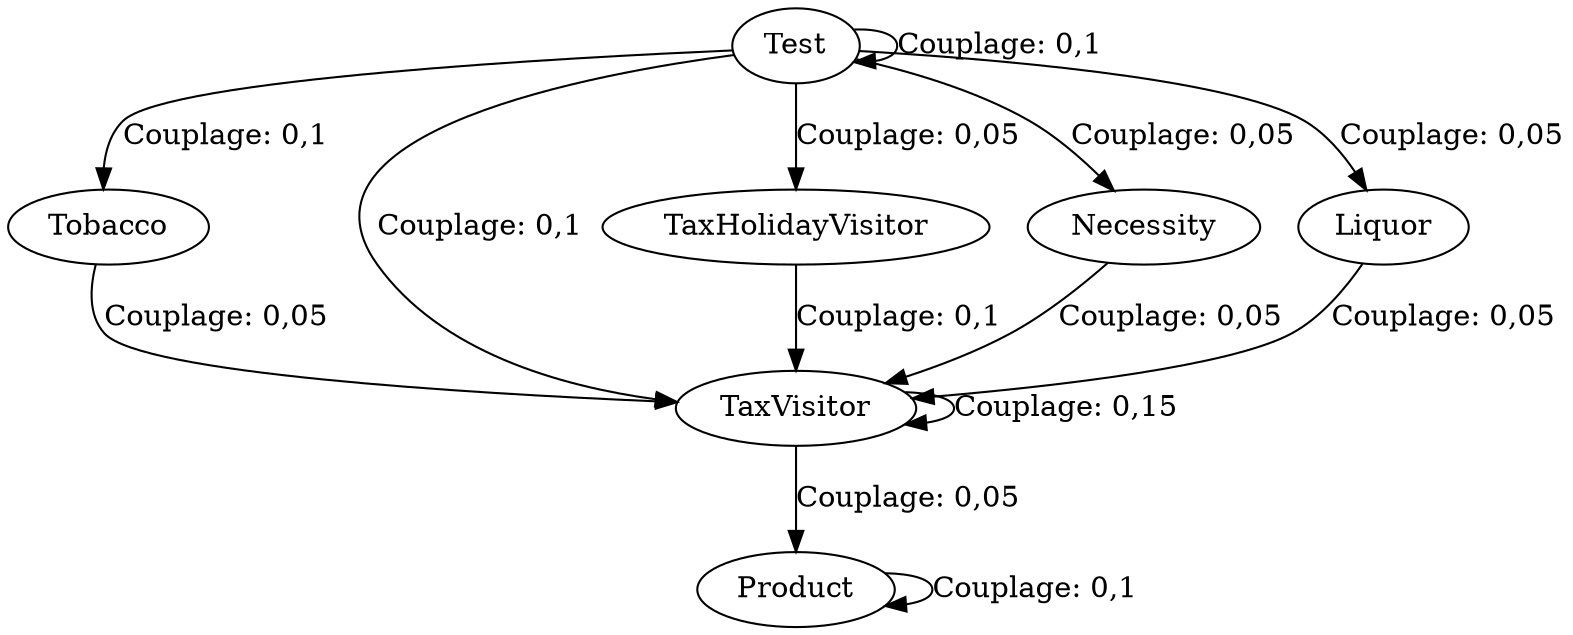 digraph CouplingGraph {
"Tobacco" -> "TaxVisitor" [label="Couplage: 0,05"];
"TaxHolidayVisitor" -> "TaxVisitor" [label="Couplage: 0,1"];
"Test" -> "Tobacco" [label="Couplage: 0,1"];
"Test" -> "TaxHolidayVisitor" [label="Couplage: 0,05"];
"Test" -> "Test" [label="Couplage: 0,1"];
"Test" -> "Necessity" [label="Couplage: 0,05"];
"Test" -> "Liquor" [label="Couplage: 0,05"];
"Test" -> "TaxVisitor" [label="Couplage: 0,1"];
"Necessity" -> "TaxVisitor" [label="Couplage: 0,05"];
"Product" -> "Product" [label="Couplage: 0,1"];
"Liquor" -> "TaxVisitor" [label="Couplage: 0,05"];
"TaxVisitor" -> "Product" [label="Couplage: 0,05"];
"TaxVisitor" -> "TaxVisitor" [label="Couplage: 0,15"];
}